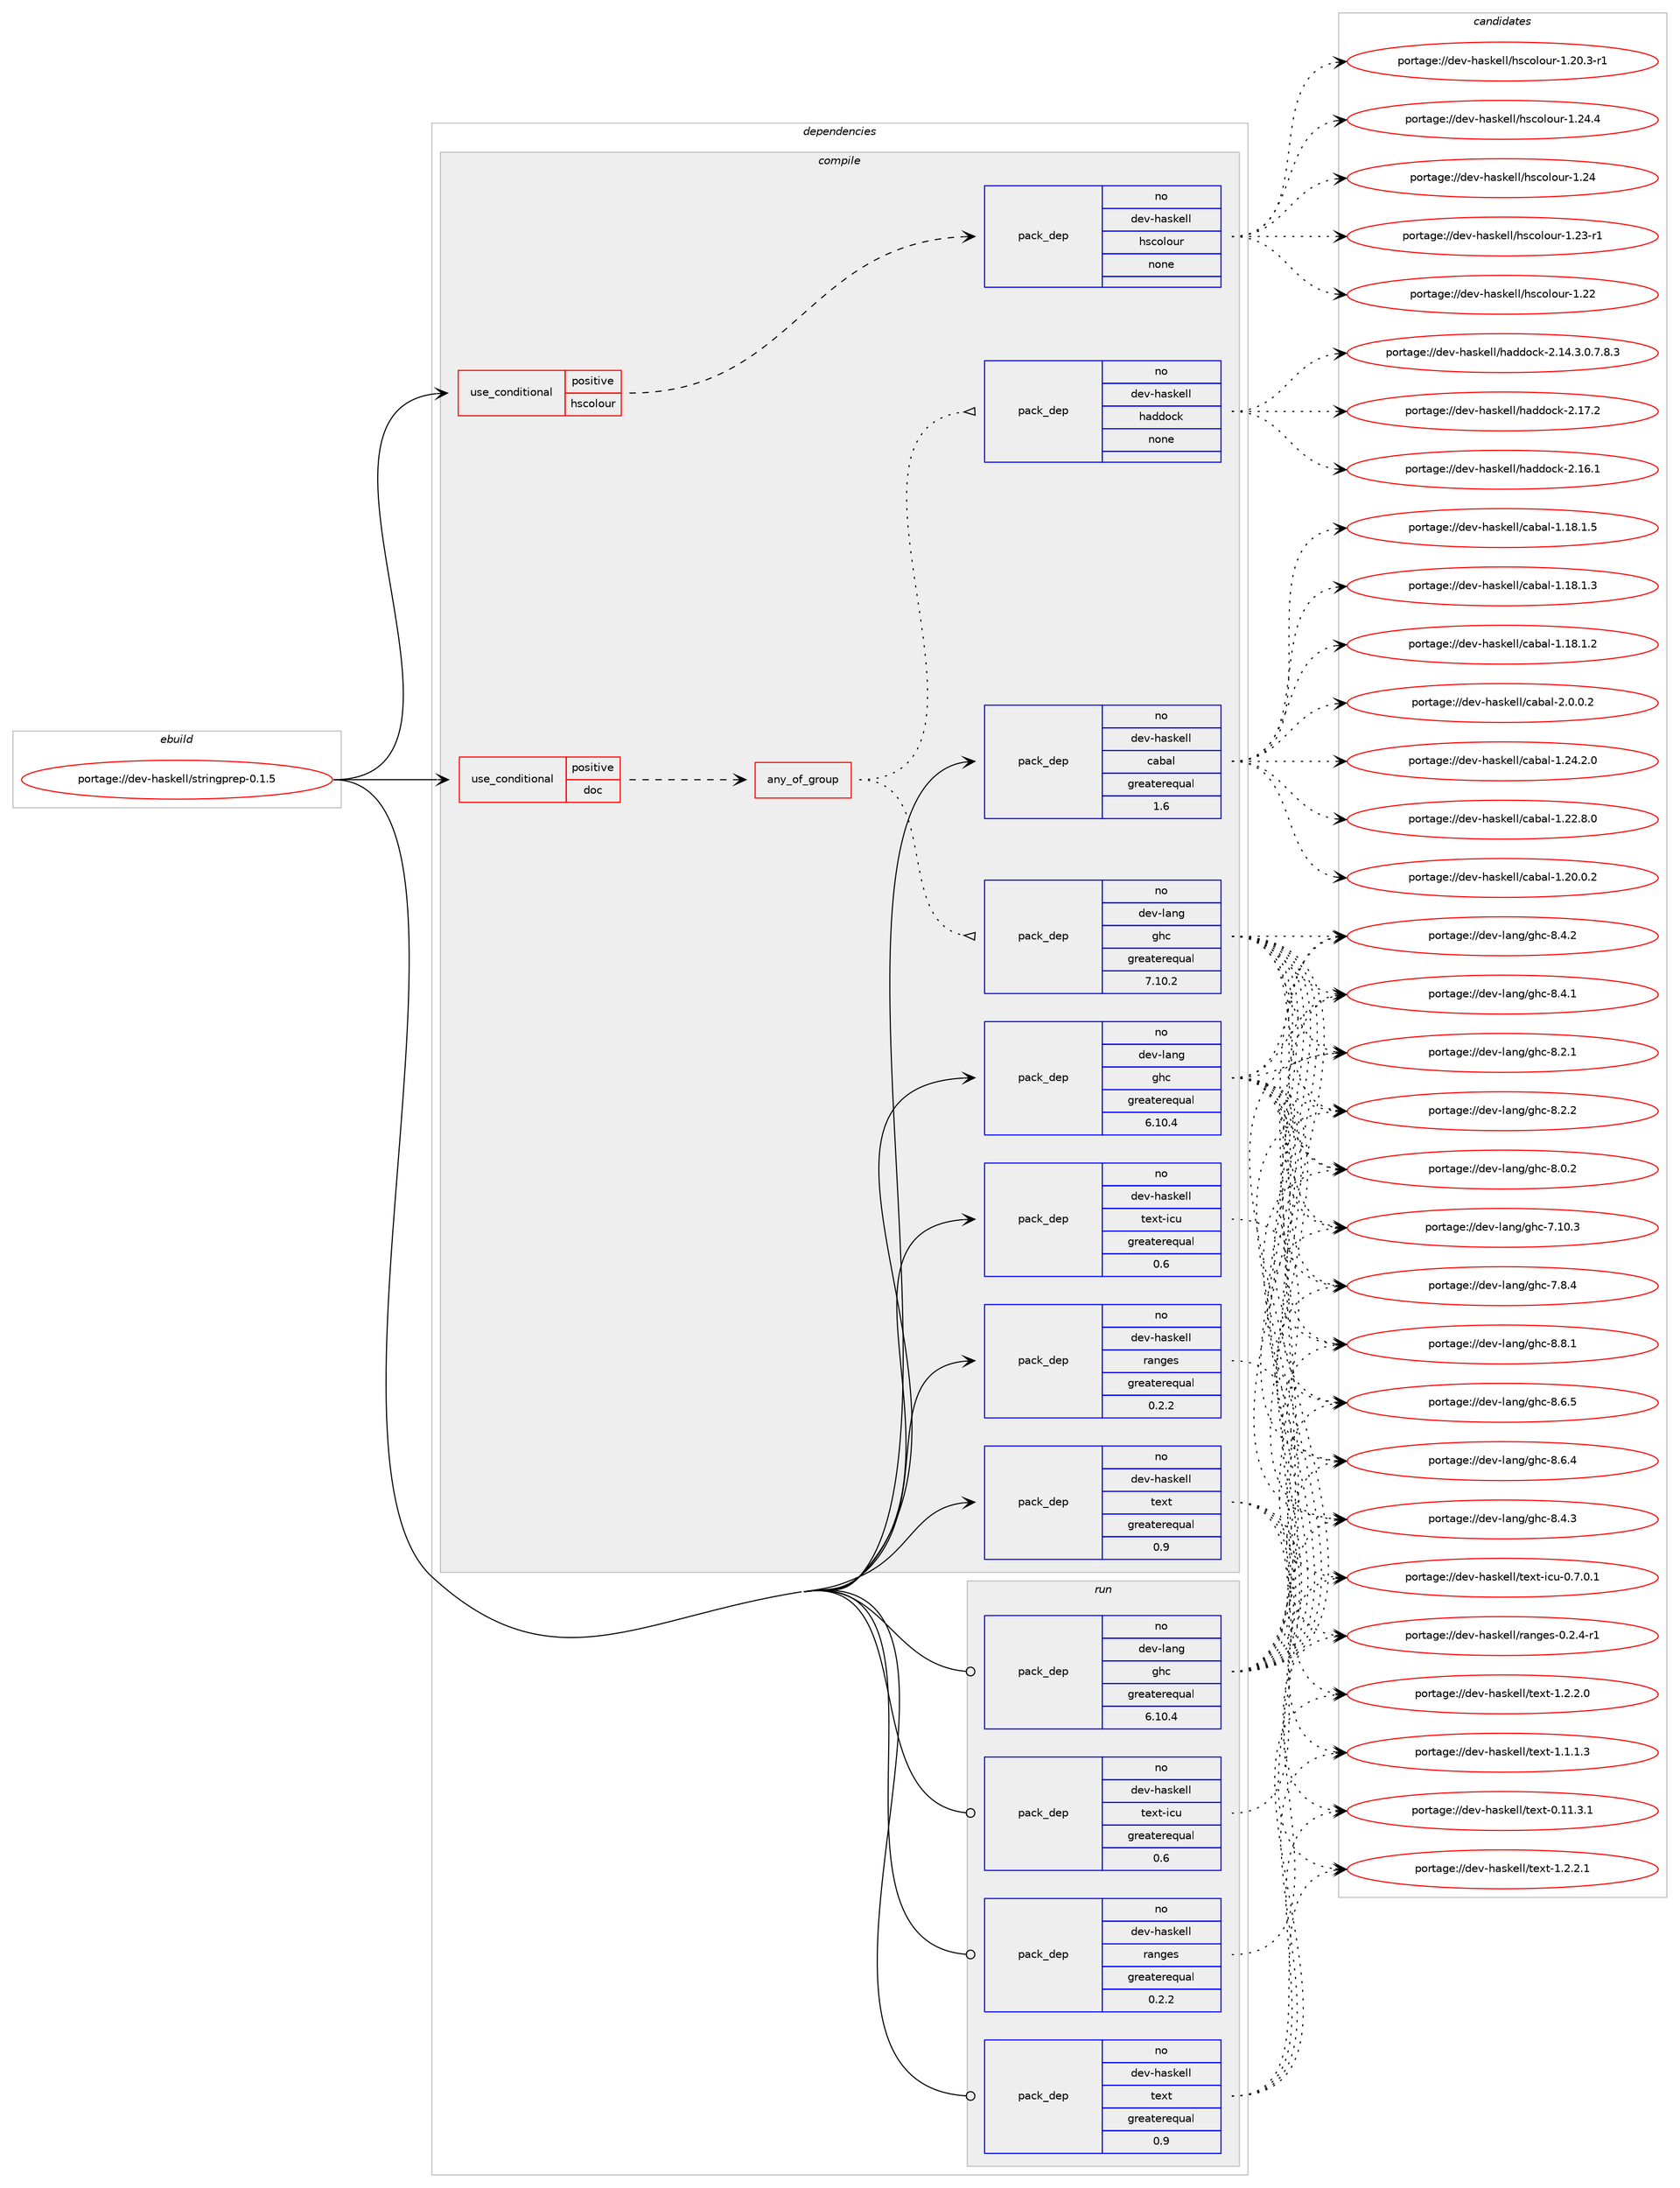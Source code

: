 digraph prolog {

# *************
# Graph options
# *************

newrank=true;
concentrate=true;
compound=true;
graph [rankdir=LR,fontname=Helvetica,fontsize=10,ranksep=1.5];#, ranksep=2.5, nodesep=0.2];
edge  [arrowhead=vee];
node  [fontname=Helvetica,fontsize=10];

# **********
# The ebuild
# **********

subgraph cluster_leftcol {
color=gray;
label=<<i>ebuild</i>>;
id [label="portage://dev-haskell/stringprep-0.1.5", color=red, width=4, href="../dev-haskell/stringprep-0.1.5.svg"];
}

# ****************
# The dependencies
# ****************

subgraph cluster_midcol {
color=gray;
label=<<i>dependencies</i>>;
subgraph cluster_compile {
fillcolor="#eeeeee";
style=filled;
label=<<i>compile</i>>;
subgraph cond131617 {
dependency543517 [label=<<TABLE BORDER="0" CELLBORDER="1" CELLSPACING="0" CELLPADDING="4"><TR><TD ROWSPAN="3" CELLPADDING="10">use_conditional</TD></TR><TR><TD>positive</TD></TR><TR><TD>doc</TD></TR></TABLE>>, shape=none, color=red];
subgraph any5710 {
dependency543518 [label=<<TABLE BORDER="0" CELLBORDER="1" CELLSPACING="0" CELLPADDING="4"><TR><TD CELLPADDING="10">any_of_group</TD></TR></TABLE>>, shape=none, color=red];subgraph pack405953 {
dependency543519 [label=<<TABLE BORDER="0" CELLBORDER="1" CELLSPACING="0" CELLPADDING="4" WIDTH="220"><TR><TD ROWSPAN="6" CELLPADDING="30">pack_dep</TD></TR><TR><TD WIDTH="110">no</TD></TR><TR><TD>dev-haskell</TD></TR><TR><TD>haddock</TD></TR><TR><TD>none</TD></TR><TR><TD></TD></TR></TABLE>>, shape=none, color=blue];
}
dependency543518:e -> dependency543519:w [weight=20,style="dotted",arrowhead="oinv"];
subgraph pack405954 {
dependency543520 [label=<<TABLE BORDER="0" CELLBORDER="1" CELLSPACING="0" CELLPADDING="4" WIDTH="220"><TR><TD ROWSPAN="6" CELLPADDING="30">pack_dep</TD></TR><TR><TD WIDTH="110">no</TD></TR><TR><TD>dev-lang</TD></TR><TR><TD>ghc</TD></TR><TR><TD>greaterequal</TD></TR><TR><TD>7.10.2</TD></TR></TABLE>>, shape=none, color=blue];
}
dependency543518:e -> dependency543520:w [weight=20,style="dotted",arrowhead="oinv"];
}
dependency543517:e -> dependency543518:w [weight=20,style="dashed",arrowhead="vee"];
}
id:e -> dependency543517:w [weight=20,style="solid",arrowhead="vee"];
subgraph cond131618 {
dependency543521 [label=<<TABLE BORDER="0" CELLBORDER="1" CELLSPACING="0" CELLPADDING="4"><TR><TD ROWSPAN="3" CELLPADDING="10">use_conditional</TD></TR><TR><TD>positive</TD></TR><TR><TD>hscolour</TD></TR></TABLE>>, shape=none, color=red];
subgraph pack405955 {
dependency543522 [label=<<TABLE BORDER="0" CELLBORDER="1" CELLSPACING="0" CELLPADDING="4" WIDTH="220"><TR><TD ROWSPAN="6" CELLPADDING="30">pack_dep</TD></TR><TR><TD WIDTH="110">no</TD></TR><TR><TD>dev-haskell</TD></TR><TR><TD>hscolour</TD></TR><TR><TD>none</TD></TR><TR><TD></TD></TR></TABLE>>, shape=none, color=blue];
}
dependency543521:e -> dependency543522:w [weight=20,style="dashed",arrowhead="vee"];
}
id:e -> dependency543521:w [weight=20,style="solid",arrowhead="vee"];
subgraph pack405956 {
dependency543523 [label=<<TABLE BORDER="0" CELLBORDER="1" CELLSPACING="0" CELLPADDING="4" WIDTH="220"><TR><TD ROWSPAN="6" CELLPADDING="30">pack_dep</TD></TR><TR><TD WIDTH="110">no</TD></TR><TR><TD>dev-haskell</TD></TR><TR><TD>cabal</TD></TR><TR><TD>greaterequal</TD></TR><TR><TD>1.6</TD></TR></TABLE>>, shape=none, color=blue];
}
id:e -> dependency543523:w [weight=20,style="solid",arrowhead="vee"];
subgraph pack405957 {
dependency543524 [label=<<TABLE BORDER="0" CELLBORDER="1" CELLSPACING="0" CELLPADDING="4" WIDTH="220"><TR><TD ROWSPAN="6" CELLPADDING="30">pack_dep</TD></TR><TR><TD WIDTH="110">no</TD></TR><TR><TD>dev-haskell</TD></TR><TR><TD>ranges</TD></TR><TR><TD>greaterequal</TD></TR><TR><TD>0.2.2</TD></TR></TABLE>>, shape=none, color=blue];
}
id:e -> dependency543524:w [weight=20,style="solid",arrowhead="vee"];
subgraph pack405958 {
dependency543525 [label=<<TABLE BORDER="0" CELLBORDER="1" CELLSPACING="0" CELLPADDING="4" WIDTH="220"><TR><TD ROWSPAN="6" CELLPADDING="30">pack_dep</TD></TR><TR><TD WIDTH="110">no</TD></TR><TR><TD>dev-haskell</TD></TR><TR><TD>text</TD></TR><TR><TD>greaterequal</TD></TR><TR><TD>0.9</TD></TR></TABLE>>, shape=none, color=blue];
}
id:e -> dependency543525:w [weight=20,style="solid",arrowhead="vee"];
subgraph pack405959 {
dependency543526 [label=<<TABLE BORDER="0" CELLBORDER="1" CELLSPACING="0" CELLPADDING="4" WIDTH="220"><TR><TD ROWSPAN="6" CELLPADDING="30">pack_dep</TD></TR><TR><TD WIDTH="110">no</TD></TR><TR><TD>dev-haskell</TD></TR><TR><TD>text-icu</TD></TR><TR><TD>greaterequal</TD></TR><TR><TD>0.6</TD></TR></TABLE>>, shape=none, color=blue];
}
id:e -> dependency543526:w [weight=20,style="solid",arrowhead="vee"];
subgraph pack405960 {
dependency543527 [label=<<TABLE BORDER="0" CELLBORDER="1" CELLSPACING="0" CELLPADDING="4" WIDTH="220"><TR><TD ROWSPAN="6" CELLPADDING="30">pack_dep</TD></TR><TR><TD WIDTH="110">no</TD></TR><TR><TD>dev-lang</TD></TR><TR><TD>ghc</TD></TR><TR><TD>greaterequal</TD></TR><TR><TD>6.10.4</TD></TR></TABLE>>, shape=none, color=blue];
}
id:e -> dependency543527:w [weight=20,style="solid",arrowhead="vee"];
}
subgraph cluster_compileandrun {
fillcolor="#eeeeee";
style=filled;
label=<<i>compile and run</i>>;
}
subgraph cluster_run {
fillcolor="#eeeeee";
style=filled;
label=<<i>run</i>>;
subgraph pack405961 {
dependency543528 [label=<<TABLE BORDER="0" CELLBORDER="1" CELLSPACING="0" CELLPADDING="4" WIDTH="220"><TR><TD ROWSPAN="6" CELLPADDING="30">pack_dep</TD></TR><TR><TD WIDTH="110">no</TD></TR><TR><TD>dev-haskell</TD></TR><TR><TD>ranges</TD></TR><TR><TD>greaterequal</TD></TR><TR><TD>0.2.2</TD></TR></TABLE>>, shape=none, color=blue];
}
id:e -> dependency543528:w [weight=20,style="solid",arrowhead="odot"];
subgraph pack405962 {
dependency543529 [label=<<TABLE BORDER="0" CELLBORDER="1" CELLSPACING="0" CELLPADDING="4" WIDTH="220"><TR><TD ROWSPAN="6" CELLPADDING="30">pack_dep</TD></TR><TR><TD WIDTH="110">no</TD></TR><TR><TD>dev-haskell</TD></TR><TR><TD>text</TD></TR><TR><TD>greaterequal</TD></TR><TR><TD>0.9</TD></TR></TABLE>>, shape=none, color=blue];
}
id:e -> dependency543529:w [weight=20,style="solid",arrowhead="odot"];
subgraph pack405963 {
dependency543530 [label=<<TABLE BORDER="0" CELLBORDER="1" CELLSPACING="0" CELLPADDING="4" WIDTH="220"><TR><TD ROWSPAN="6" CELLPADDING="30">pack_dep</TD></TR><TR><TD WIDTH="110">no</TD></TR><TR><TD>dev-haskell</TD></TR><TR><TD>text-icu</TD></TR><TR><TD>greaterequal</TD></TR><TR><TD>0.6</TD></TR></TABLE>>, shape=none, color=blue];
}
id:e -> dependency543530:w [weight=20,style="solid",arrowhead="odot"];
subgraph pack405964 {
dependency543531 [label=<<TABLE BORDER="0" CELLBORDER="1" CELLSPACING="0" CELLPADDING="4" WIDTH="220"><TR><TD ROWSPAN="6" CELLPADDING="30">pack_dep</TD></TR><TR><TD WIDTH="110">no</TD></TR><TR><TD>dev-lang</TD></TR><TR><TD>ghc</TD></TR><TR><TD>greaterequal</TD></TR><TR><TD>6.10.4</TD></TR></TABLE>>, shape=none, color=blue];
}
id:e -> dependency543531:w [weight=20,style="solid",arrowhead="odot"];
}
}

# **************
# The candidates
# **************

subgraph cluster_choices {
rank=same;
color=gray;
label=<<i>candidates</i>>;

subgraph choice405953 {
color=black;
nodesep=1;
choice100101118451049711510710110810847104971001001119910745504649554650 [label="portage://dev-haskell/haddock-2.17.2", color=red, width=4,href="../dev-haskell/haddock-2.17.2.svg"];
choice100101118451049711510710110810847104971001001119910745504649544649 [label="portage://dev-haskell/haddock-2.16.1", color=red, width=4,href="../dev-haskell/haddock-2.16.1.svg"];
choice1001011184510497115107101108108471049710010011199107455046495246514648465546564651 [label="portage://dev-haskell/haddock-2.14.3.0.7.8.3", color=red, width=4,href="../dev-haskell/haddock-2.14.3.0.7.8.3.svg"];
dependency543519:e -> choice100101118451049711510710110810847104971001001119910745504649554650:w [style=dotted,weight="100"];
dependency543519:e -> choice100101118451049711510710110810847104971001001119910745504649544649:w [style=dotted,weight="100"];
dependency543519:e -> choice1001011184510497115107101108108471049710010011199107455046495246514648465546564651:w [style=dotted,weight="100"];
}
subgraph choice405954 {
color=black;
nodesep=1;
choice10010111845108971101034710310499455646564649 [label="portage://dev-lang/ghc-8.8.1", color=red, width=4,href="../dev-lang/ghc-8.8.1.svg"];
choice10010111845108971101034710310499455646544653 [label="portage://dev-lang/ghc-8.6.5", color=red, width=4,href="../dev-lang/ghc-8.6.5.svg"];
choice10010111845108971101034710310499455646544652 [label="portage://dev-lang/ghc-8.6.4", color=red, width=4,href="../dev-lang/ghc-8.6.4.svg"];
choice10010111845108971101034710310499455646524651 [label="portage://dev-lang/ghc-8.4.3", color=red, width=4,href="../dev-lang/ghc-8.4.3.svg"];
choice10010111845108971101034710310499455646524650 [label="portage://dev-lang/ghc-8.4.2", color=red, width=4,href="../dev-lang/ghc-8.4.2.svg"];
choice10010111845108971101034710310499455646524649 [label="portage://dev-lang/ghc-8.4.1", color=red, width=4,href="../dev-lang/ghc-8.4.1.svg"];
choice10010111845108971101034710310499455646504650 [label="portage://dev-lang/ghc-8.2.2", color=red, width=4,href="../dev-lang/ghc-8.2.2.svg"];
choice10010111845108971101034710310499455646504649 [label="portage://dev-lang/ghc-8.2.1", color=red, width=4,href="../dev-lang/ghc-8.2.1.svg"];
choice10010111845108971101034710310499455646484650 [label="portage://dev-lang/ghc-8.0.2", color=red, width=4,href="../dev-lang/ghc-8.0.2.svg"];
choice10010111845108971101034710310499455546564652 [label="portage://dev-lang/ghc-7.8.4", color=red, width=4,href="../dev-lang/ghc-7.8.4.svg"];
choice1001011184510897110103471031049945554649484651 [label="portage://dev-lang/ghc-7.10.3", color=red, width=4,href="../dev-lang/ghc-7.10.3.svg"];
dependency543520:e -> choice10010111845108971101034710310499455646564649:w [style=dotted,weight="100"];
dependency543520:e -> choice10010111845108971101034710310499455646544653:w [style=dotted,weight="100"];
dependency543520:e -> choice10010111845108971101034710310499455646544652:w [style=dotted,weight="100"];
dependency543520:e -> choice10010111845108971101034710310499455646524651:w [style=dotted,weight="100"];
dependency543520:e -> choice10010111845108971101034710310499455646524650:w [style=dotted,weight="100"];
dependency543520:e -> choice10010111845108971101034710310499455646524649:w [style=dotted,weight="100"];
dependency543520:e -> choice10010111845108971101034710310499455646504650:w [style=dotted,weight="100"];
dependency543520:e -> choice10010111845108971101034710310499455646504649:w [style=dotted,weight="100"];
dependency543520:e -> choice10010111845108971101034710310499455646484650:w [style=dotted,weight="100"];
dependency543520:e -> choice10010111845108971101034710310499455546564652:w [style=dotted,weight="100"];
dependency543520:e -> choice1001011184510897110103471031049945554649484651:w [style=dotted,weight="100"];
}
subgraph choice405955 {
color=black;
nodesep=1;
choice1001011184510497115107101108108471041159911110811111711445494650524652 [label="portage://dev-haskell/hscolour-1.24.4", color=red, width=4,href="../dev-haskell/hscolour-1.24.4.svg"];
choice100101118451049711510710110810847104115991111081111171144549465052 [label="portage://dev-haskell/hscolour-1.24", color=red, width=4,href="../dev-haskell/hscolour-1.24.svg"];
choice1001011184510497115107101108108471041159911110811111711445494650514511449 [label="portage://dev-haskell/hscolour-1.23-r1", color=red, width=4,href="../dev-haskell/hscolour-1.23-r1.svg"];
choice100101118451049711510710110810847104115991111081111171144549465050 [label="portage://dev-haskell/hscolour-1.22", color=red, width=4,href="../dev-haskell/hscolour-1.22.svg"];
choice10010111845104971151071011081084710411599111108111117114454946504846514511449 [label="portage://dev-haskell/hscolour-1.20.3-r1", color=red, width=4,href="../dev-haskell/hscolour-1.20.3-r1.svg"];
dependency543522:e -> choice1001011184510497115107101108108471041159911110811111711445494650524652:w [style=dotted,weight="100"];
dependency543522:e -> choice100101118451049711510710110810847104115991111081111171144549465052:w [style=dotted,weight="100"];
dependency543522:e -> choice1001011184510497115107101108108471041159911110811111711445494650514511449:w [style=dotted,weight="100"];
dependency543522:e -> choice100101118451049711510710110810847104115991111081111171144549465050:w [style=dotted,weight="100"];
dependency543522:e -> choice10010111845104971151071011081084710411599111108111117114454946504846514511449:w [style=dotted,weight="100"];
}
subgraph choice405956 {
color=black;
nodesep=1;
choice100101118451049711510710110810847999798971084550464846484650 [label="portage://dev-haskell/cabal-2.0.0.2", color=red, width=4,href="../dev-haskell/cabal-2.0.0.2.svg"];
choice10010111845104971151071011081084799979897108454946505246504648 [label="portage://dev-haskell/cabal-1.24.2.0", color=red, width=4,href="../dev-haskell/cabal-1.24.2.0.svg"];
choice10010111845104971151071011081084799979897108454946505046564648 [label="portage://dev-haskell/cabal-1.22.8.0", color=red, width=4,href="../dev-haskell/cabal-1.22.8.0.svg"];
choice10010111845104971151071011081084799979897108454946504846484650 [label="portage://dev-haskell/cabal-1.20.0.2", color=red, width=4,href="../dev-haskell/cabal-1.20.0.2.svg"];
choice10010111845104971151071011081084799979897108454946495646494653 [label="portage://dev-haskell/cabal-1.18.1.5", color=red, width=4,href="../dev-haskell/cabal-1.18.1.5.svg"];
choice10010111845104971151071011081084799979897108454946495646494651 [label="portage://dev-haskell/cabal-1.18.1.3", color=red, width=4,href="../dev-haskell/cabal-1.18.1.3.svg"];
choice10010111845104971151071011081084799979897108454946495646494650 [label="portage://dev-haskell/cabal-1.18.1.2", color=red, width=4,href="../dev-haskell/cabal-1.18.1.2.svg"];
dependency543523:e -> choice100101118451049711510710110810847999798971084550464846484650:w [style=dotted,weight="100"];
dependency543523:e -> choice10010111845104971151071011081084799979897108454946505246504648:w [style=dotted,weight="100"];
dependency543523:e -> choice10010111845104971151071011081084799979897108454946505046564648:w [style=dotted,weight="100"];
dependency543523:e -> choice10010111845104971151071011081084799979897108454946504846484650:w [style=dotted,weight="100"];
dependency543523:e -> choice10010111845104971151071011081084799979897108454946495646494653:w [style=dotted,weight="100"];
dependency543523:e -> choice10010111845104971151071011081084799979897108454946495646494651:w [style=dotted,weight="100"];
dependency543523:e -> choice10010111845104971151071011081084799979897108454946495646494650:w [style=dotted,weight="100"];
}
subgraph choice405957 {
color=black;
nodesep=1;
choice100101118451049711510710110810847114971101031011154548465046524511449 [label="portage://dev-haskell/ranges-0.2.4-r1", color=red, width=4,href="../dev-haskell/ranges-0.2.4-r1.svg"];
dependency543524:e -> choice100101118451049711510710110810847114971101031011154548465046524511449:w [style=dotted,weight="100"];
}
subgraph choice405958 {
color=black;
nodesep=1;
choice1001011184510497115107101108108471161011201164549465046504649 [label="portage://dev-haskell/text-1.2.2.1", color=red, width=4,href="../dev-haskell/text-1.2.2.1.svg"];
choice1001011184510497115107101108108471161011201164549465046504648 [label="portage://dev-haskell/text-1.2.2.0", color=red, width=4,href="../dev-haskell/text-1.2.2.0.svg"];
choice1001011184510497115107101108108471161011201164549464946494651 [label="portage://dev-haskell/text-1.1.1.3", color=red, width=4,href="../dev-haskell/text-1.1.1.3.svg"];
choice100101118451049711510710110810847116101120116454846494946514649 [label="portage://dev-haskell/text-0.11.3.1", color=red, width=4,href="../dev-haskell/text-0.11.3.1.svg"];
dependency543525:e -> choice1001011184510497115107101108108471161011201164549465046504649:w [style=dotted,weight="100"];
dependency543525:e -> choice1001011184510497115107101108108471161011201164549465046504648:w [style=dotted,weight="100"];
dependency543525:e -> choice1001011184510497115107101108108471161011201164549464946494651:w [style=dotted,weight="100"];
dependency543525:e -> choice100101118451049711510710110810847116101120116454846494946514649:w [style=dotted,weight="100"];
}
subgraph choice405959 {
color=black;
nodesep=1;
choice10010111845104971151071011081084711610112011645105991174548465546484649 [label="portage://dev-haskell/text-icu-0.7.0.1", color=red, width=4,href="../dev-haskell/text-icu-0.7.0.1.svg"];
dependency543526:e -> choice10010111845104971151071011081084711610112011645105991174548465546484649:w [style=dotted,weight="100"];
}
subgraph choice405960 {
color=black;
nodesep=1;
choice10010111845108971101034710310499455646564649 [label="portage://dev-lang/ghc-8.8.1", color=red, width=4,href="../dev-lang/ghc-8.8.1.svg"];
choice10010111845108971101034710310499455646544653 [label="portage://dev-lang/ghc-8.6.5", color=red, width=4,href="../dev-lang/ghc-8.6.5.svg"];
choice10010111845108971101034710310499455646544652 [label="portage://dev-lang/ghc-8.6.4", color=red, width=4,href="../dev-lang/ghc-8.6.4.svg"];
choice10010111845108971101034710310499455646524651 [label="portage://dev-lang/ghc-8.4.3", color=red, width=4,href="../dev-lang/ghc-8.4.3.svg"];
choice10010111845108971101034710310499455646524650 [label="portage://dev-lang/ghc-8.4.2", color=red, width=4,href="../dev-lang/ghc-8.4.2.svg"];
choice10010111845108971101034710310499455646524649 [label="portage://dev-lang/ghc-8.4.1", color=red, width=4,href="../dev-lang/ghc-8.4.1.svg"];
choice10010111845108971101034710310499455646504650 [label="portage://dev-lang/ghc-8.2.2", color=red, width=4,href="../dev-lang/ghc-8.2.2.svg"];
choice10010111845108971101034710310499455646504649 [label="portage://dev-lang/ghc-8.2.1", color=red, width=4,href="../dev-lang/ghc-8.2.1.svg"];
choice10010111845108971101034710310499455646484650 [label="portage://dev-lang/ghc-8.0.2", color=red, width=4,href="../dev-lang/ghc-8.0.2.svg"];
choice10010111845108971101034710310499455546564652 [label="portage://dev-lang/ghc-7.8.4", color=red, width=4,href="../dev-lang/ghc-7.8.4.svg"];
choice1001011184510897110103471031049945554649484651 [label="portage://dev-lang/ghc-7.10.3", color=red, width=4,href="../dev-lang/ghc-7.10.3.svg"];
dependency543527:e -> choice10010111845108971101034710310499455646564649:w [style=dotted,weight="100"];
dependency543527:e -> choice10010111845108971101034710310499455646544653:w [style=dotted,weight="100"];
dependency543527:e -> choice10010111845108971101034710310499455646544652:w [style=dotted,weight="100"];
dependency543527:e -> choice10010111845108971101034710310499455646524651:w [style=dotted,weight="100"];
dependency543527:e -> choice10010111845108971101034710310499455646524650:w [style=dotted,weight="100"];
dependency543527:e -> choice10010111845108971101034710310499455646524649:w [style=dotted,weight="100"];
dependency543527:e -> choice10010111845108971101034710310499455646504650:w [style=dotted,weight="100"];
dependency543527:e -> choice10010111845108971101034710310499455646504649:w [style=dotted,weight="100"];
dependency543527:e -> choice10010111845108971101034710310499455646484650:w [style=dotted,weight="100"];
dependency543527:e -> choice10010111845108971101034710310499455546564652:w [style=dotted,weight="100"];
dependency543527:e -> choice1001011184510897110103471031049945554649484651:w [style=dotted,weight="100"];
}
subgraph choice405961 {
color=black;
nodesep=1;
choice100101118451049711510710110810847114971101031011154548465046524511449 [label="portage://dev-haskell/ranges-0.2.4-r1", color=red, width=4,href="../dev-haskell/ranges-0.2.4-r1.svg"];
dependency543528:e -> choice100101118451049711510710110810847114971101031011154548465046524511449:w [style=dotted,weight="100"];
}
subgraph choice405962 {
color=black;
nodesep=1;
choice1001011184510497115107101108108471161011201164549465046504649 [label="portage://dev-haskell/text-1.2.2.1", color=red, width=4,href="../dev-haskell/text-1.2.2.1.svg"];
choice1001011184510497115107101108108471161011201164549465046504648 [label="portage://dev-haskell/text-1.2.2.0", color=red, width=4,href="../dev-haskell/text-1.2.2.0.svg"];
choice1001011184510497115107101108108471161011201164549464946494651 [label="portage://dev-haskell/text-1.1.1.3", color=red, width=4,href="../dev-haskell/text-1.1.1.3.svg"];
choice100101118451049711510710110810847116101120116454846494946514649 [label="portage://dev-haskell/text-0.11.3.1", color=red, width=4,href="../dev-haskell/text-0.11.3.1.svg"];
dependency543529:e -> choice1001011184510497115107101108108471161011201164549465046504649:w [style=dotted,weight="100"];
dependency543529:e -> choice1001011184510497115107101108108471161011201164549465046504648:w [style=dotted,weight="100"];
dependency543529:e -> choice1001011184510497115107101108108471161011201164549464946494651:w [style=dotted,weight="100"];
dependency543529:e -> choice100101118451049711510710110810847116101120116454846494946514649:w [style=dotted,weight="100"];
}
subgraph choice405963 {
color=black;
nodesep=1;
choice10010111845104971151071011081084711610112011645105991174548465546484649 [label="portage://dev-haskell/text-icu-0.7.0.1", color=red, width=4,href="../dev-haskell/text-icu-0.7.0.1.svg"];
dependency543530:e -> choice10010111845104971151071011081084711610112011645105991174548465546484649:w [style=dotted,weight="100"];
}
subgraph choice405964 {
color=black;
nodesep=1;
choice10010111845108971101034710310499455646564649 [label="portage://dev-lang/ghc-8.8.1", color=red, width=4,href="../dev-lang/ghc-8.8.1.svg"];
choice10010111845108971101034710310499455646544653 [label="portage://dev-lang/ghc-8.6.5", color=red, width=4,href="../dev-lang/ghc-8.6.5.svg"];
choice10010111845108971101034710310499455646544652 [label="portage://dev-lang/ghc-8.6.4", color=red, width=4,href="../dev-lang/ghc-8.6.4.svg"];
choice10010111845108971101034710310499455646524651 [label="portage://dev-lang/ghc-8.4.3", color=red, width=4,href="../dev-lang/ghc-8.4.3.svg"];
choice10010111845108971101034710310499455646524650 [label="portage://dev-lang/ghc-8.4.2", color=red, width=4,href="../dev-lang/ghc-8.4.2.svg"];
choice10010111845108971101034710310499455646524649 [label="portage://dev-lang/ghc-8.4.1", color=red, width=4,href="../dev-lang/ghc-8.4.1.svg"];
choice10010111845108971101034710310499455646504650 [label="portage://dev-lang/ghc-8.2.2", color=red, width=4,href="../dev-lang/ghc-8.2.2.svg"];
choice10010111845108971101034710310499455646504649 [label="portage://dev-lang/ghc-8.2.1", color=red, width=4,href="../dev-lang/ghc-8.2.1.svg"];
choice10010111845108971101034710310499455646484650 [label="portage://dev-lang/ghc-8.0.2", color=red, width=4,href="../dev-lang/ghc-8.0.2.svg"];
choice10010111845108971101034710310499455546564652 [label="portage://dev-lang/ghc-7.8.4", color=red, width=4,href="../dev-lang/ghc-7.8.4.svg"];
choice1001011184510897110103471031049945554649484651 [label="portage://dev-lang/ghc-7.10.3", color=red, width=4,href="../dev-lang/ghc-7.10.3.svg"];
dependency543531:e -> choice10010111845108971101034710310499455646564649:w [style=dotted,weight="100"];
dependency543531:e -> choice10010111845108971101034710310499455646544653:w [style=dotted,weight="100"];
dependency543531:e -> choice10010111845108971101034710310499455646544652:w [style=dotted,weight="100"];
dependency543531:e -> choice10010111845108971101034710310499455646524651:w [style=dotted,weight="100"];
dependency543531:e -> choice10010111845108971101034710310499455646524650:w [style=dotted,weight="100"];
dependency543531:e -> choice10010111845108971101034710310499455646524649:w [style=dotted,weight="100"];
dependency543531:e -> choice10010111845108971101034710310499455646504650:w [style=dotted,weight="100"];
dependency543531:e -> choice10010111845108971101034710310499455646504649:w [style=dotted,weight="100"];
dependency543531:e -> choice10010111845108971101034710310499455646484650:w [style=dotted,weight="100"];
dependency543531:e -> choice10010111845108971101034710310499455546564652:w [style=dotted,weight="100"];
dependency543531:e -> choice1001011184510897110103471031049945554649484651:w [style=dotted,weight="100"];
}
}

}
